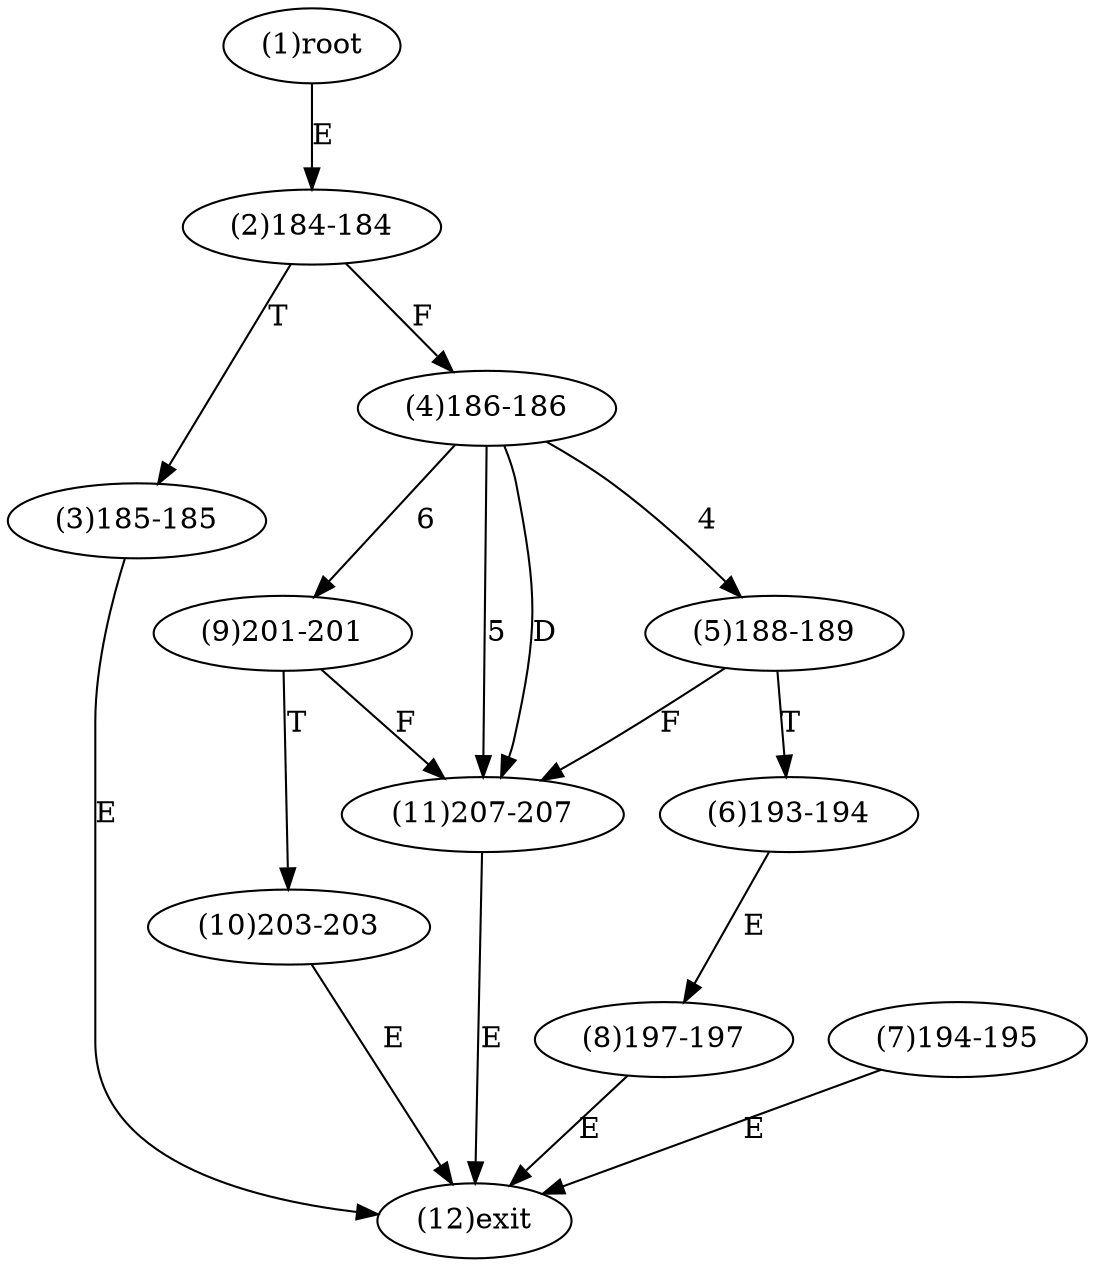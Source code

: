 digraph "" { 
1[ label="(1)root"];
2[ label="(2)184-184"];
3[ label="(3)185-185"];
4[ label="(4)186-186"];
5[ label="(5)188-189"];
6[ label="(6)193-194"];
7[ label="(7)194-195"];
8[ label="(8)197-197"];
9[ label="(9)201-201"];
10[ label="(10)203-203"];
11[ label="(11)207-207"];
12[ label="(12)exit"];
1->2[ label="E"];
2->4[ label="F"];
2->3[ label="T"];
3->12[ label="E"];
4->5[ label="4"];
4->11[ label="5"];
4->9[ label="6"];
4->11[ label="D"];
5->11[ label="F"];
5->6[ label="T"];
6->8[ label="E"];
7->12[ label="E"];
8->12[ label="E"];
9->11[ label="F"];
9->10[ label="T"];
10->12[ label="E"];
11->12[ label="E"];
}